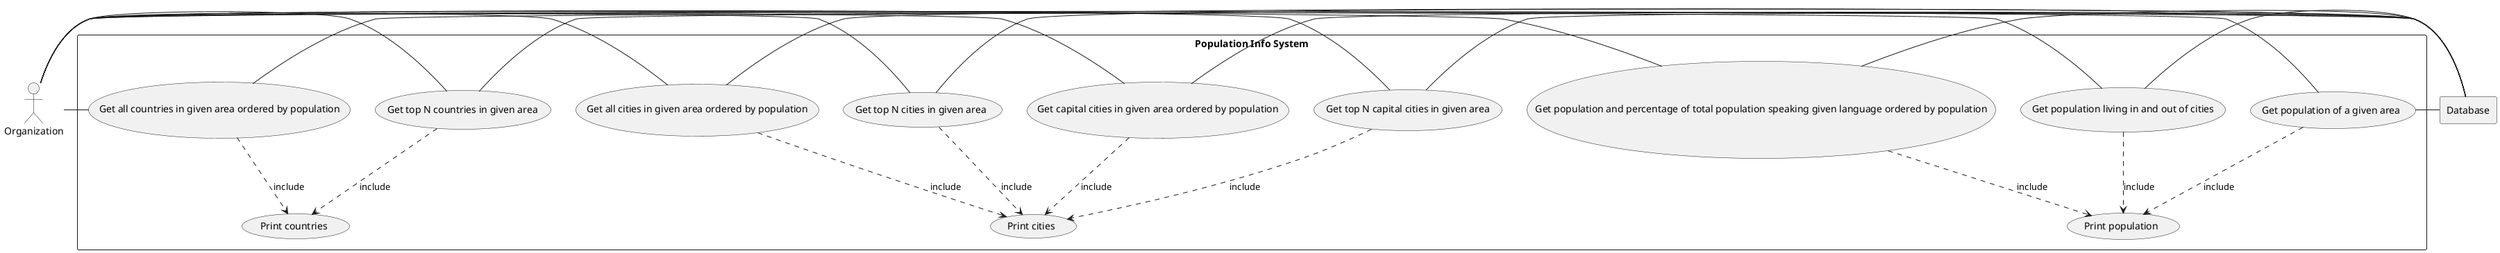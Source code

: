 @startuml
actor Organization as Org

Rectangle Database as DB

Rectangle "Population Info System" as System {
    usecase UCa as "Print population"
    usecase UCb as "Print cities"
    usecase UCc as "Print countries"
    usecase UC1 as "Get population of a given area"
    Org - UC1
    UC1 ..> UCa : include
    UC1 - DB
    usecase UC2 as "Get population living in and out of cities"
    Org - UC2
    UC2 ..> UCa : include
    UC2 - DB
    usecase UC3 as "Get top N capital cities in given area"
    Org - UC3
    UC3 ..> UCb : include
    UC3 - DB
    usecase UC4 as "Get capital cities in given area ordered by population"
    Org - UC4
    UC4 ..> UCb : include
    UC4 - DB
    usecase UC5 as "Get top N cities in given area"
    Org - UC5
    UC5 ..> UCb : include
    UC5 - DB
    usecase UC6 as "Get all cities in given area ordered by population"
    Org - UC6
    UC6 ..> UCb : include
    UC6 - DB
    usecase UC7 as "Get top N countries in given area"
    Org - UC7
    UC7 ..> UCc : include
    UC7 - DB
    usecase UC8 as "Get all countries in given area ordered by population"
    Org - UC8
    UC8 ..> UCc : include
    UC8 - DB
    usecase UC9 as "Get population and percentage of total population speaking given language ordered by population"
    Org - UC9
    UC9 ..> UCa : include
    UC9 - DB
}
@enduml
